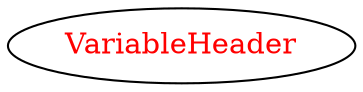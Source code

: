 digraph dependencyGraph {
 concentrate=true;
 ranksep="2.0";
 rankdir="LR"; 
 splines="ortho";
"VariableHeader" [fontcolor="red"];
}